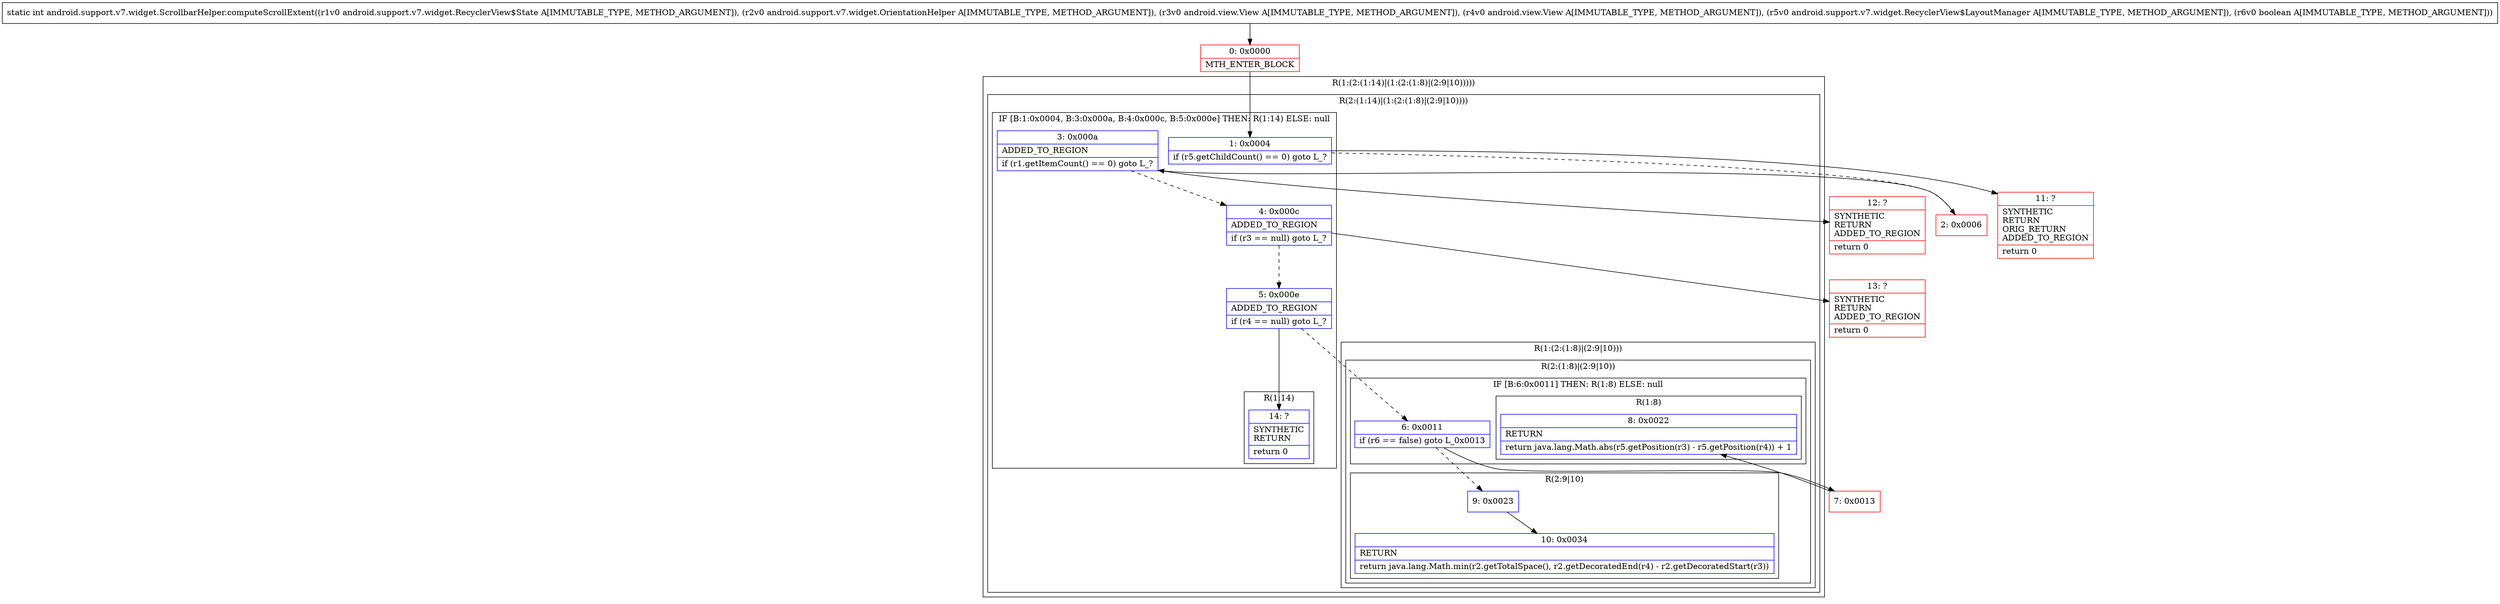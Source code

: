digraph "CFG forandroid.support.v7.widget.ScrollbarHelper.computeScrollExtent(Landroid\/support\/v7\/widget\/RecyclerView$State;Landroid\/support\/v7\/widget\/OrientationHelper;Landroid\/view\/View;Landroid\/view\/View;Landroid\/support\/v7\/widget\/RecyclerView$LayoutManager;Z)I" {
subgraph cluster_Region_55541110 {
label = "R(1:(2:(1:14)|(1:(2:(1:8)|(2:9|10)))))";
node [shape=record,color=blue];
subgraph cluster_Region_6582108 {
label = "R(2:(1:14)|(1:(2:(1:8)|(2:9|10))))";
node [shape=record,color=blue];
subgraph cluster_IfRegion_1485081502 {
label = "IF [B:1:0x0004, B:3:0x000a, B:4:0x000c, B:5:0x000e] THEN: R(1:14) ELSE: null";
node [shape=record,color=blue];
Node_1 [shape=record,label="{1\:\ 0x0004|if (r5.getChildCount() == 0) goto L_?\l}"];
Node_3 [shape=record,label="{3\:\ 0x000a|ADDED_TO_REGION\l|if (r1.getItemCount() == 0) goto L_?\l}"];
Node_4 [shape=record,label="{4\:\ 0x000c|ADDED_TO_REGION\l|if (r3 == null) goto L_?\l}"];
Node_5 [shape=record,label="{5\:\ 0x000e|ADDED_TO_REGION\l|if (r4 == null) goto L_?\l}"];
subgraph cluster_Region_1184805507 {
label = "R(1:14)";
node [shape=record,color=blue];
Node_14 [shape=record,label="{14\:\ ?|SYNTHETIC\lRETURN\l|return 0\l}"];
}
}
subgraph cluster_Region_1044562923 {
label = "R(1:(2:(1:8)|(2:9|10)))";
node [shape=record,color=blue];
subgraph cluster_Region_503268848 {
label = "R(2:(1:8)|(2:9|10))";
node [shape=record,color=blue];
subgraph cluster_IfRegion_1633412522 {
label = "IF [B:6:0x0011] THEN: R(1:8) ELSE: null";
node [shape=record,color=blue];
Node_6 [shape=record,label="{6\:\ 0x0011|if (r6 == false) goto L_0x0013\l}"];
subgraph cluster_Region_1382173096 {
label = "R(1:8)";
node [shape=record,color=blue];
Node_8 [shape=record,label="{8\:\ 0x0022|RETURN\l|return java.lang.Math.abs(r5.getPosition(r3) \- r5.getPosition(r4)) + 1\l}"];
}
}
subgraph cluster_Region_2056750484 {
label = "R(2:9|10)";
node [shape=record,color=blue];
Node_9 [shape=record,label="{9\:\ 0x0023}"];
Node_10 [shape=record,label="{10\:\ 0x0034|RETURN\l|return java.lang.Math.min(r2.getTotalSpace(), r2.getDecoratedEnd(r4) \- r2.getDecoratedStart(r3))\l}"];
}
}
}
}
}
Node_0 [shape=record,color=red,label="{0\:\ 0x0000|MTH_ENTER_BLOCK\l}"];
Node_2 [shape=record,color=red,label="{2\:\ 0x0006}"];
Node_7 [shape=record,color=red,label="{7\:\ 0x0013}"];
Node_11 [shape=record,color=red,label="{11\:\ ?|SYNTHETIC\lRETURN\lORIG_RETURN\lADDED_TO_REGION\l|return 0\l}"];
Node_12 [shape=record,color=red,label="{12\:\ ?|SYNTHETIC\lRETURN\lADDED_TO_REGION\l|return 0\l}"];
Node_13 [shape=record,color=red,label="{13\:\ ?|SYNTHETIC\lRETURN\lADDED_TO_REGION\l|return 0\l}"];
MethodNode[shape=record,label="{static int android.support.v7.widget.ScrollbarHelper.computeScrollExtent((r1v0 android.support.v7.widget.RecyclerView$State A[IMMUTABLE_TYPE, METHOD_ARGUMENT]), (r2v0 android.support.v7.widget.OrientationHelper A[IMMUTABLE_TYPE, METHOD_ARGUMENT]), (r3v0 android.view.View A[IMMUTABLE_TYPE, METHOD_ARGUMENT]), (r4v0 android.view.View A[IMMUTABLE_TYPE, METHOD_ARGUMENT]), (r5v0 android.support.v7.widget.RecyclerView$LayoutManager A[IMMUTABLE_TYPE, METHOD_ARGUMENT]), (r6v0 boolean A[IMMUTABLE_TYPE, METHOD_ARGUMENT])) }"];
MethodNode -> Node_0;
Node_1 -> Node_2[style=dashed];
Node_1 -> Node_11;
Node_3 -> Node_4[style=dashed];
Node_3 -> Node_12;
Node_4 -> Node_5[style=dashed];
Node_4 -> Node_13;
Node_5 -> Node_6[style=dashed];
Node_5 -> Node_14;
Node_6 -> Node_7;
Node_6 -> Node_9[style=dashed];
Node_9 -> Node_10;
Node_0 -> Node_1;
Node_2 -> Node_3;
Node_7 -> Node_8;
}

